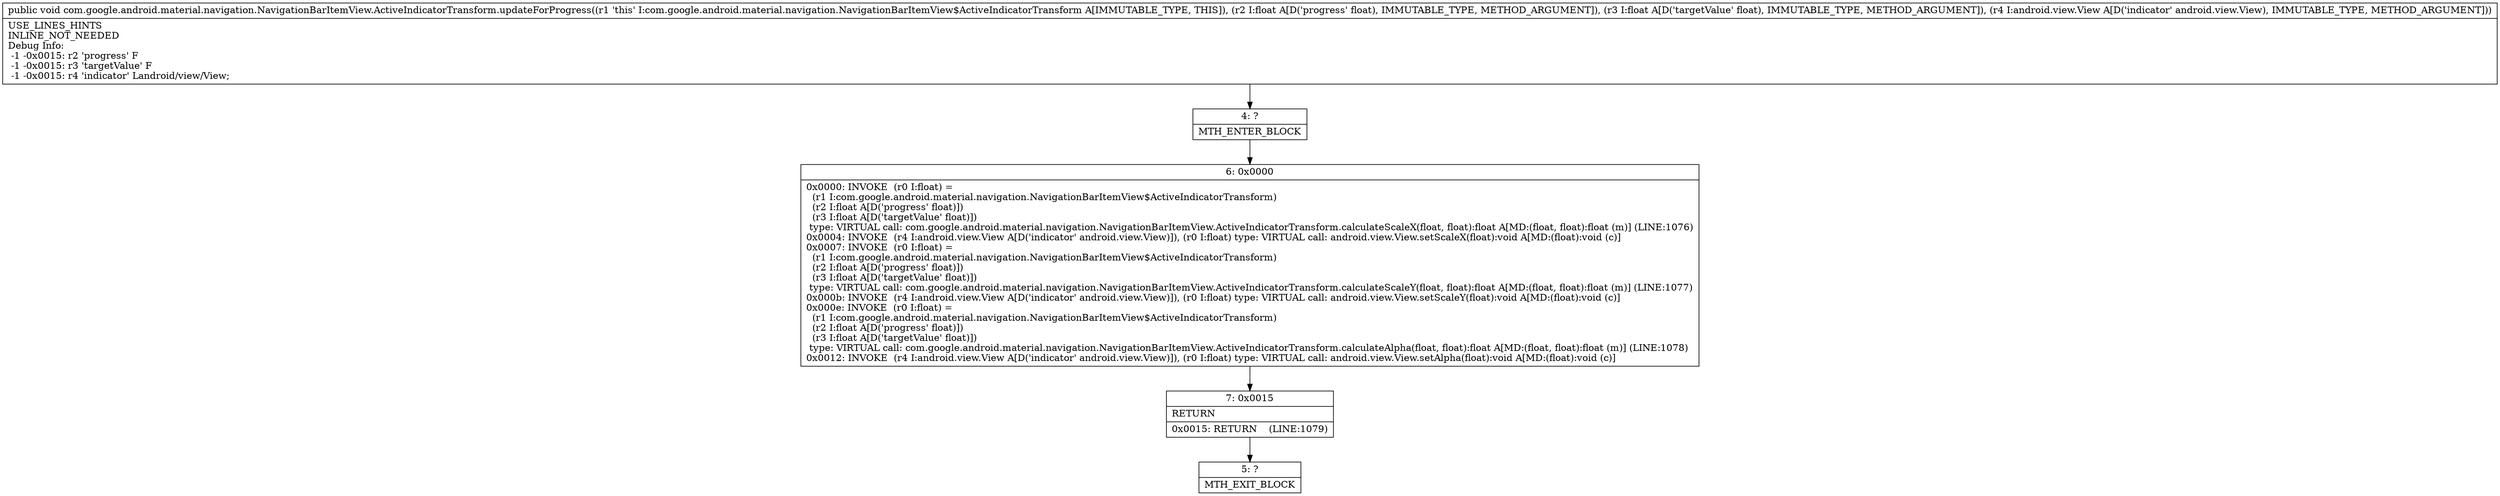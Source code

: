 digraph "CFG forcom.google.android.material.navigation.NavigationBarItemView.ActiveIndicatorTransform.updateForProgress(FFLandroid\/view\/View;)V" {
Node_4 [shape=record,label="{4\:\ ?|MTH_ENTER_BLOCK\l}"];
Node_6 [shape=record,label="{6\:\ 0x0000|0x0000: INVOKE  (r0 I:float) = \l  (r1 I:com.google.android.material.navigation.NavigationBarItemView$ActiveIndicatorTransform)\l  (r2 I:float A[D('progress' float)])\l  (r3 I:float A[D('targetValue' float)])\l type: VIRTUAL call: com.google.android.material.navigation.NavigationBarItemView.ActiveIndicatorTransform.calculateScaleX(float, float):float A[MD:(float, float):float (m)] (LINE:1076)\l0x0004: INVOKE  (r4 I:android.view.View A[D('indicator' android.view.View)]), (r0 I:float) type: VIRTUAL call: android.view.View.setScaleX(float):void A[MD:(float):void (c)]\l0x0007: INVOKE  (r0 I:float) = \l  (r1 I:com.google.android.material.navigation.NavigationBarItemView$ActiveIndicatorTransform)\l  (r2 I:float A[D('progress' float)])\l  (r3 I:float A[D('targetValue' float)])\l type: VIRTUAL call: com.google.android.material.navigation.NavigationBarItemView.ActiveIndicatorTransform.calculateScaleY(float, float):float A[MD:(float, float):float (m)] (LINE:1077)\l0x000b: INVOKE  (r4 I:android.view.View A[D('indicator' android.view.View)]), (r0 I:float) type: VIRTUAL call: android.view.View.setScaleY(float):void A[MD:(float):void (c)]\l0x000e: INVOKE  (r0 I:float) = \l  (r1 I:com.google.android.material.navigation.NavigationBarItemView$ActiveIndicatorTransform)\l  (r2 I:float A[D('progress' float)])\l  (r3 I:float A[D('targetValue' float)])\l type: VIRTUAL call: com.google.android.material.navigation.NavigationBarItemView.ActiveIndicatorTransform.calculateAlpha(float, float):float A[MD:(float, float):float (m)] (LINE:1078)\l0x0012: INVOKE  (r4 I:android.view.View A[D('indicator' android.view.View)]), (r0 I:float) type: VIRTUAL call: android.view.View.setAlpha(float):void A[MD:(float):void (c)]\l}"];
Node_7 [shape=record,label="{7\:\ 0x0015|RETURN\l|0x0015: RETURN    (LINE:1079)\l}"];
Node_5 [shape=record,label="{5\:\ ?|MTH_EXIT_BLOCK\l}"];
MethodNode[shape=record,label="{public void com.google.android.material.navigation.NavigationBarItemView.ActiveIndicatorTransform.updateForProgress((r1 'this' I:com.google.android.material.navigation.NavigationBarItemView$ActiveIndicatorTransform A[IMMUTABLE_TYPE, THIS]), (r2 I:float A[D('progress' float), IMMUTABLE_TYPE, METHOD_ARGUMENT]), (r3 I:float A[D('targetValue' float), IMMUTABLE_TYPE, METHOD_ARGUMENT]), (r4 I:android.view.View A[D('indicator' android.view.View), IMMUTABLE_TYPE, METHOD_ARGUMENT]))  | USE_LINES_HINTS\lINLINE_NOT_NEEDED\lDebug Info:\l  \-1 \-0x0015: r2 'progress' F\l  \-1 \-0x0015: r3 'targetValue' F\l  \-1 \-0x0015: r4 'indicator' Landroid\/view\/View;\l}"];
MethodNode -> Node_4;Node_4 -> Node_6;
Node_6 -> Node_7;
Node_7 -> Node_5;
}

